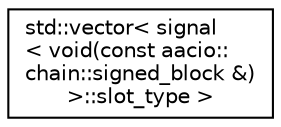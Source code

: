 digraph "Graphical Class Hierarchy"
{
  edge [fontname="Helvetica",fontsize="10",labelfontname="Helvetica",labelfontsize="10"];
  node [fontname="Helvetica",fontsize="10",shape=record];
  rankdir="LR";
  Node0 [label="std::vector\< signal\l\< void(const aacio::\lchain::signed_block &)\l\>::slot_type \>",height=0.2,width=0.4,color="black", fillcolor="white", style="filled",URL="$classstd_1_1vector.html"];
}
